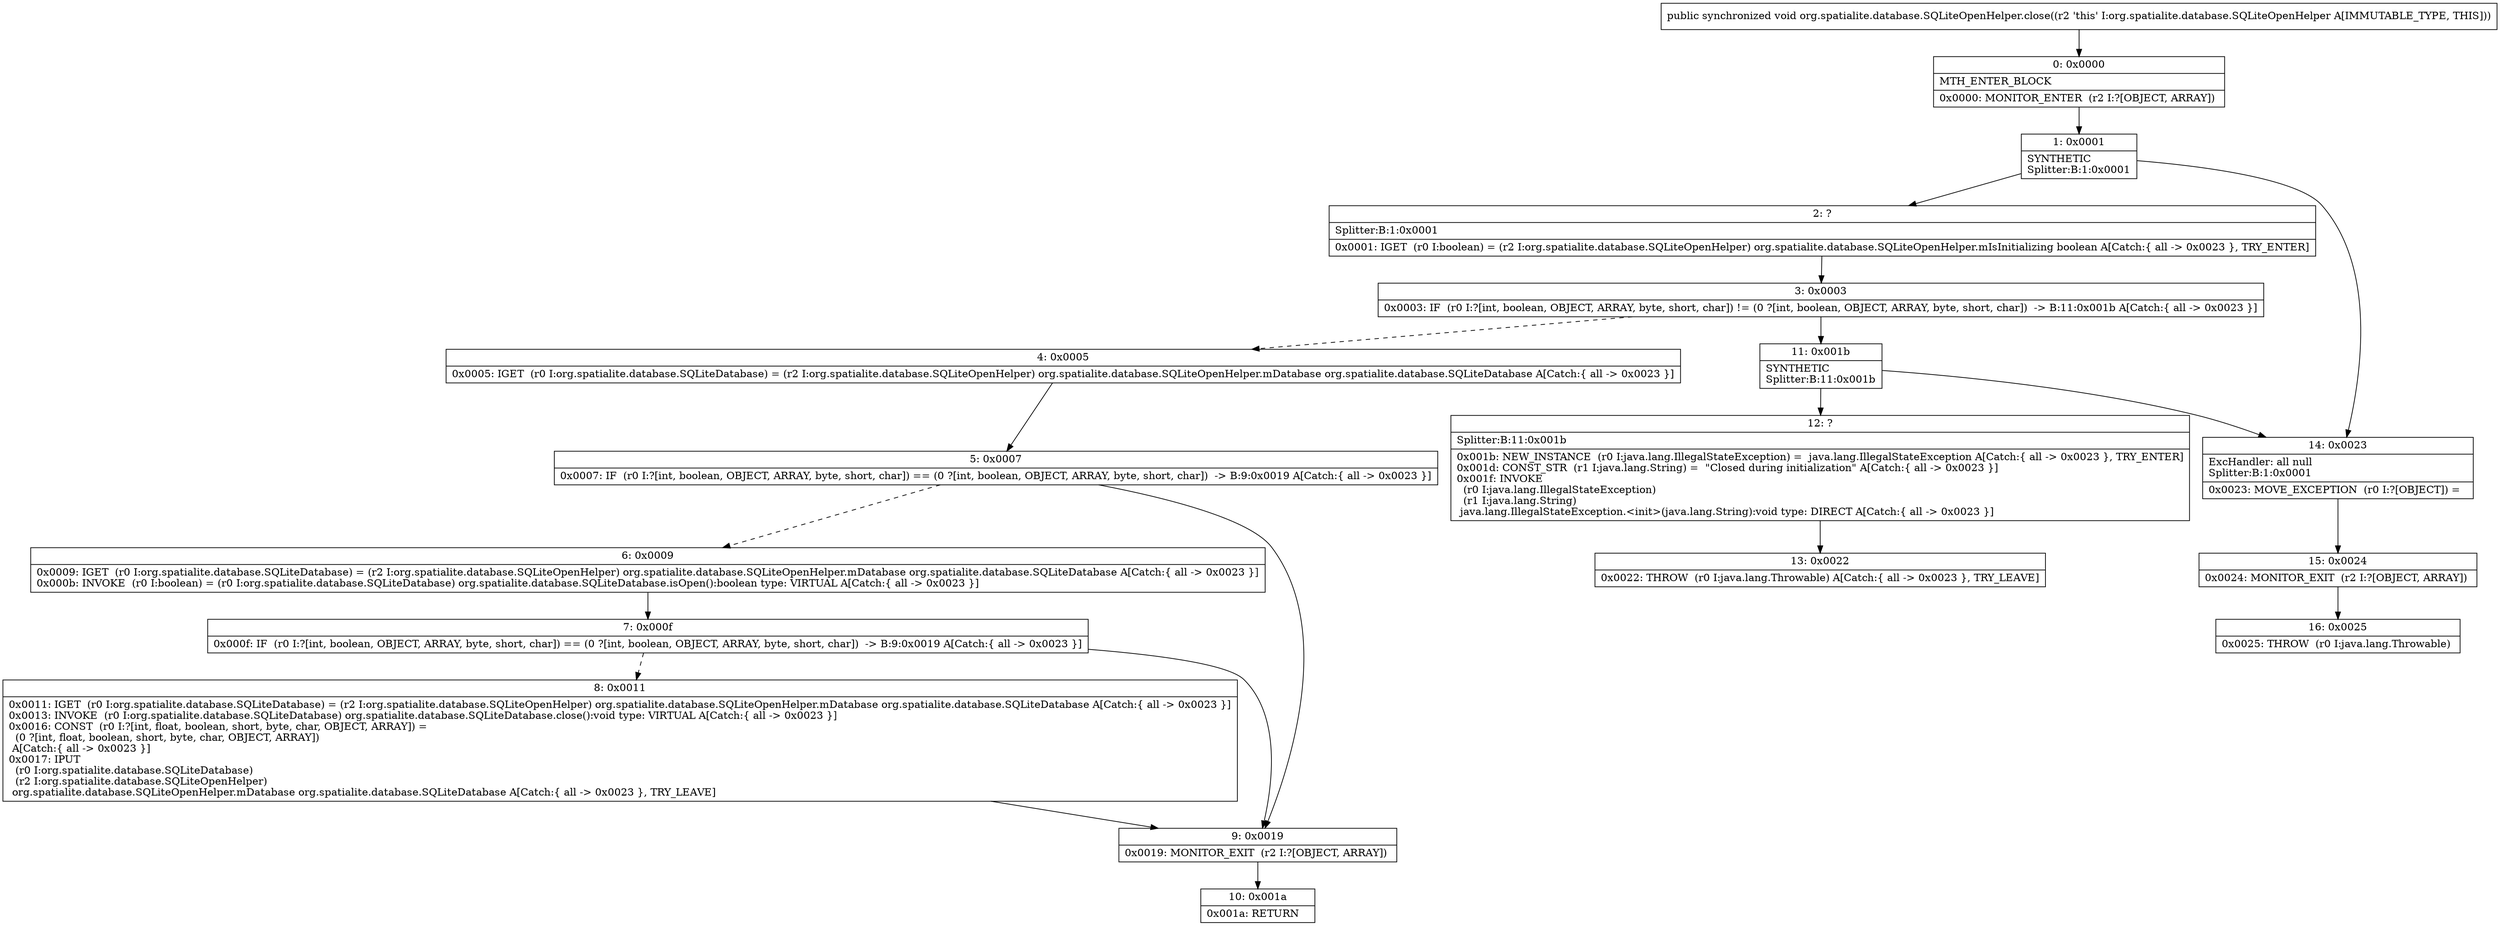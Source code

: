 digraph "CFG fororg.spatialite.database.SQLiteOpenHelper.close()V" {
Node_0 [shape=record,label="{0\:\ 0x0000|MTH_ENTER_BLOCK\l|0x0000: MONITOR_ENTER  (r2 I:?[OBJECT, ARRAY]) \l}"];
Node_1 [shape=record,label="{1\:\ 0x0001|SYNTHETIC\lSplitter:B:1:0x0001\l}"];
Node_2 [shape=record,label="{2\:\ ?|Splitter:B:1:0x0001\l|0x0001: IGET  (r0 I:boolean) = (r2 I:org.spatialite.database.SQLiteOpenHelper) org.spatialite.database.SQLiteOpenHelper.mIsInitializing boolean A[Catch:\{ all \-\> 0x0023 \}, TRY_ENTER]\l}"];
Node_3 [shape=record,label="{3\:\ 0x0003|0x0003: IF  (r0 I:?[int, boolean, OBJECT, ARRAY, byte, short, char]) != (0 ?[int, boolean, OBJECT, ARRAY, byte, short, char])  \-\> B:11:0x001b A[Catch:\{ all \-\> 0x0023 \}]\l}"];
Node_4 [shape=record,label="{4\:\ 0x0005|0x0005: IGET  (r0 I:org.spatialite.database.SQLiteDatabase) = (r2 I:org.spatialite.database.SQLiteOpenHelper) org.spatialite.database.SQLiteOpenHelper.mDatabase org.spatialite.database.SQLiteDatabase A[Catch:\{ all \-\> 0x0023 \}]\l}"];
Node_5 [shape=record,label="{5\:\ 0x0007|0x0007: IF  (r0 I:?[int, boolean, OBJECT, ARRAY, byte, short, char]) == (0 ?[int, boolean, OBJECT, ARRAY, byte, short, char])  \-\> B:9:0x0019 A[Catch:\{ all \-\> 0x0023 \}]\l}"];
Node_6 [shape=record,label="{6\:\ 0x0009|0x0009: IGET  (r0 I:org.spatialite.database.SQLiteDatabase) = (r2 I:org.spatialite.database.SQLiteOpenHelper) org.spatialite.database.SQLiteOpenHelper.mDatabase org.spatialite.database.SQLiteDatabase A[Catch:\{ all \-\> 0x0023 \}]\l0x000b: INVOKE  (r0 I:boolean) = (r0 I:org.spatialite.database.SQLiteDatabase) org.spatialite.database.SQLiteDatabase.isOpen():boolean type: VIRTUAL A[Catch:\{ all \-\> 0x0023 \}]\l}"];
Node_7 [shape=record,label="{7\:\ 0x000f|0x000f: IF  (r0 I:?[int, boolean, OBJECT, ARRAY, byte, short, char]) == (0 ?[int, boolean, OBJECT, ARRAY, byte, short, char])  \-\> B:9:0x0019 A[Catch:\{ all \-\> 0x0023 \}]\l}"];
Node_8 [shape=record,label="{8\:\ 0x0011|0x0011: IGET  (r0 I:org.spatialite.database.SQLiteDatabase) = (r2 I:org.spatialite.database.SQLiteOpenHelper) org.spatialite.database.SQLiteOpenHelper.mDatabase org.spatialite.database.SQLiteDatabase A[Catch:\{ all \-\> 0x0023 \}]\l0x0013: INVOKE  (r0 I:org.spatialite.database.SQLiteDatabase) org.spatialite.database.SQLiteDatabase.close():void type: VIRTUAL A[Catch:\{ all \-\> 0x0023 \}]\l0x0016: CONST  (r0 I:?[int, float, boolean, short, byte, char, OBJECT, ARRAY]) = \l  (0 ?[int, float, boolean, short, byte, char, OBJECT, ARRAY])\l A[Catch:\{ all \-\> 0x0023 \}]\l0x0017: IPUT  \l  (r0 I:org.spatialite.database.SQLiteDatabase)\l  (r2 I:org.spatialite.database.SQLiteOpenHelper)\l org.spatialite.database.SQLiteOpenHelper.mDatabase org.spatialite.database.SQLiteDatabase A[Catch:\{ all \-\> 0x0023 \}, TRY_LEAVE]\l}"];
Node_9 [shape=record,label="{9\:\ 0x0019|0x0019: MONITOR_EXIT  (r2 I:?[OBJECT, ARRAY]) \l}"];
Node_10 [shape=record,label="{10\:\ 0x001a|0x001a: RETURN   \l}"];
Node_11 [shape=record,label="{11\:\ 0x001b|SYNTHETIC\lSplitter:B:11:0x001b\l}"];
Node_12 [shape=record,label="{12\:\ ?|Splitter:B:11:0x001b\l|0x001b: NEW_INSTANCE  (r0 I:java.lang.IllegalStateException) =  java.lang.IllegalStateException A[Catch:\{ all \-\> 0x0023 \}, TRY_ENTER]\l0x001d: CONST_STR  (r1 I:java.lang.String) =  \"Closed during initialization\" A[Catch:\{ all \-\> 0x0023 \}]\l0x001f: INVOKE  \l  (r0 I:java.lang.IllegalStateException)\l  (r1 I:java.lang.String)\l java.lang.IllegalStateException.\<init\>(java.lang.String):void type: DIRECT A[Catch:\{ all \-\> 0x0023 \}]\l}"];
Node_13 [shape=record,label="{13\:\ 0x0022|0x0022: THROW  (r0 I:java.lang.Throwable) A[Catch:\{ all \-\> 0x0023 \}, TRY_LEAVE]\l}"];
Node_14 [shape=record,label="{14\:\ 0x0023|ExcHandler: all null\lSplitter:B:1:0x0001\l|0x0023: MOVE_EXCEPTION  (r0 I:?[OBJECT]) =  \l}"];
Node_15 [shape=record,label="{15\:\ 0x0024|0x0024: MONITOR_EXIT  (r2 I:?[OBJECT, ARRAY]) \l}"];
Node_16 [shape=record,label="{16\:\ 0x0025|0x0025: THROW  (r0 I:java.lang.Throwable) \l}"];
MethodNode[shape=record,label="{public synchronized void org.spatialite.database.SQLiteOpenHelper.close((r2 'this' I:org.spatialite.database.SQLiteOpenHelper A[IMMUTABLE_TYPE, THIS])) }"];
MethodNode -> Node_0;
Node_0 -> Node_1;
Node_1 -> Node_2;
Node_1 -> Node_14;
Node_2 -> Node_3;
Node_3 -> Node_4[style=dashed];
Node_3 -> Node_11;
Node_4 -> Node_5;
Node_5 -> Node_6[style=dashed];
Node_5 -> Node_9;
Node_6 -> Node_7;
Node_7 -> Node_8[style=dashed];
Node_7 -> Node_9;
Node_8 -> Node_9;
Node_9 -> Node_10;
Node_11 -> Node_12;
Node_11 -> Node_14;
Node_12 -> Node_13;
Node_14 -> Node_15;
Node_15 -> Node_16;
}

